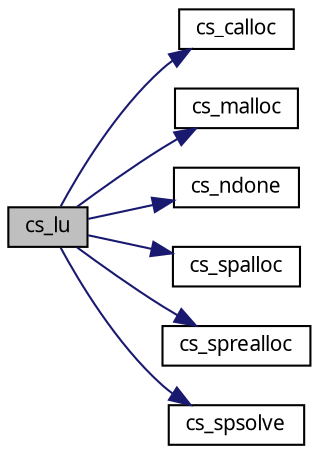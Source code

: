 digraph G
{
  edge [fontname="FreeSans.ttf",fontsize=10,labelfontname="FreeSans.ttf",labelfontsize=10];
  node [fontname="FreeSans.ttf",fontsize=10,shape=record];
  rankdir=LR;
  Node1 [label="cs_lu",height=0.2,width=0.4,color="black", fillcolor="grey75", style="filled" fontcolor="black"];
  Node1 -> Node2 [color="midnightblue",fontsize=10,style="solid",fontname="FreeSans.ttf"];
  Node2 [label="cs_calloc",height=0.2,width=0.4,color="black", fillcolor="white", style="filled",URL="$cs_8c.html#d3e846c0142a1457e8e85bcaf559fb98"];
  Node1 -> Node3 [color="midnightblue",fontsize=10,style="solid",fontname="FreeSans.ttf"];
  Node3 [label="cs_malloc",height=0.2,width=0.4,color="black", fillcolor="white", style="filled",URL="$cs_8c.html#4c6c75c54cbdf2f3fd4574a90c2f8a86"];
  Node1 -> Node4 [color="midnightblue",fontsize=10,style="solid",fontname="FreeSans.ttf"];
  Node4 [label="cs_ndone",height=0.2,width=0.4,color="black", fillcolor="white", style="filled",URL="$cs_8c.html#24796e2f78414578fd2b8e7528535cbb"];
  Node1 -> Node5 [color="midnightblue",fontsize=10,style="solid",fontname="FreeSans.ttf"];
  Node5 [label="cs_spalloc",height=0.2,width=0.4,color="black", fillcolor="white", style="filled",URL="$cs_8c.html#ad3a584d9185a4fe4497a36f892b9c72"];
  Node1 -> Node6 [color="midnightblue",fontsize=10,style="solid",fontname="FreeSans.ttf"];
  Node6 [label="cs_sprealloc",height=0.2,width=0.4,color="black", fillcolor="white", style="filled",URL="$cs_8c.html#5a9bc4224732ce1cedc50119afc687c1"];
  Node1 -> Node7 [color="midnightblue",fontsize=10,style="solid",fontname="FreeSans.ttf"];
  Node7 [label="cs_spsolve",height=0.2,width=0.4,color="black", fillcolor="white", style="filled",URL="$cs_8c.html#dcb6aabd14949ff1294ad629276c1a05"];
}
